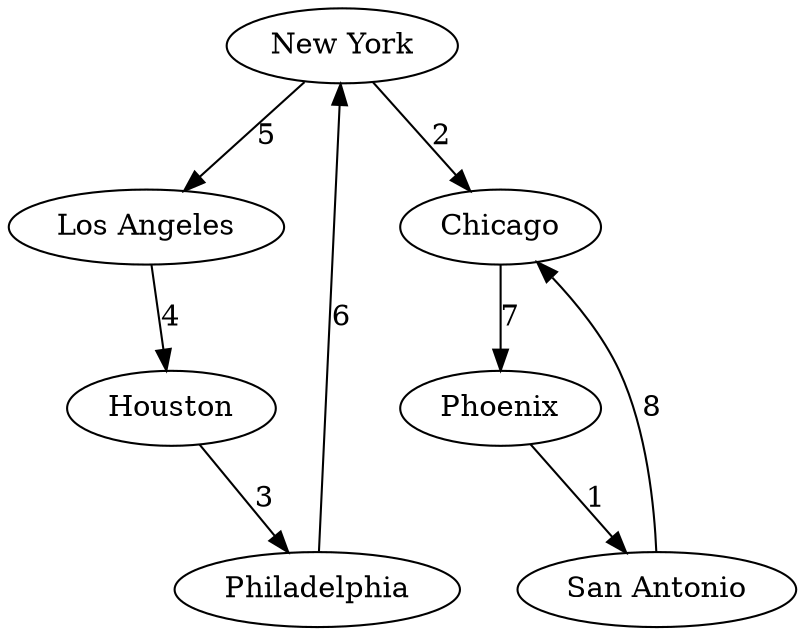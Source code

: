 digraph ciudades {
    "New York" -> "Los Angeles" [label="5"];
    "New York" -> "Chicago" [label="2"];
    "Los Angeles" -> "Houston" [label="4"];
    "Chicago" -> "Phoenix" [label="7"];
    "Houston" -> "Philadelphia" [label="3"];
    "Phoenix" -> "San Antonio" [label="1"];
    "Philadelphia" -> "New York" [label="6"];
    "San Antonio" -> "Chicago" [label="8"];
}
